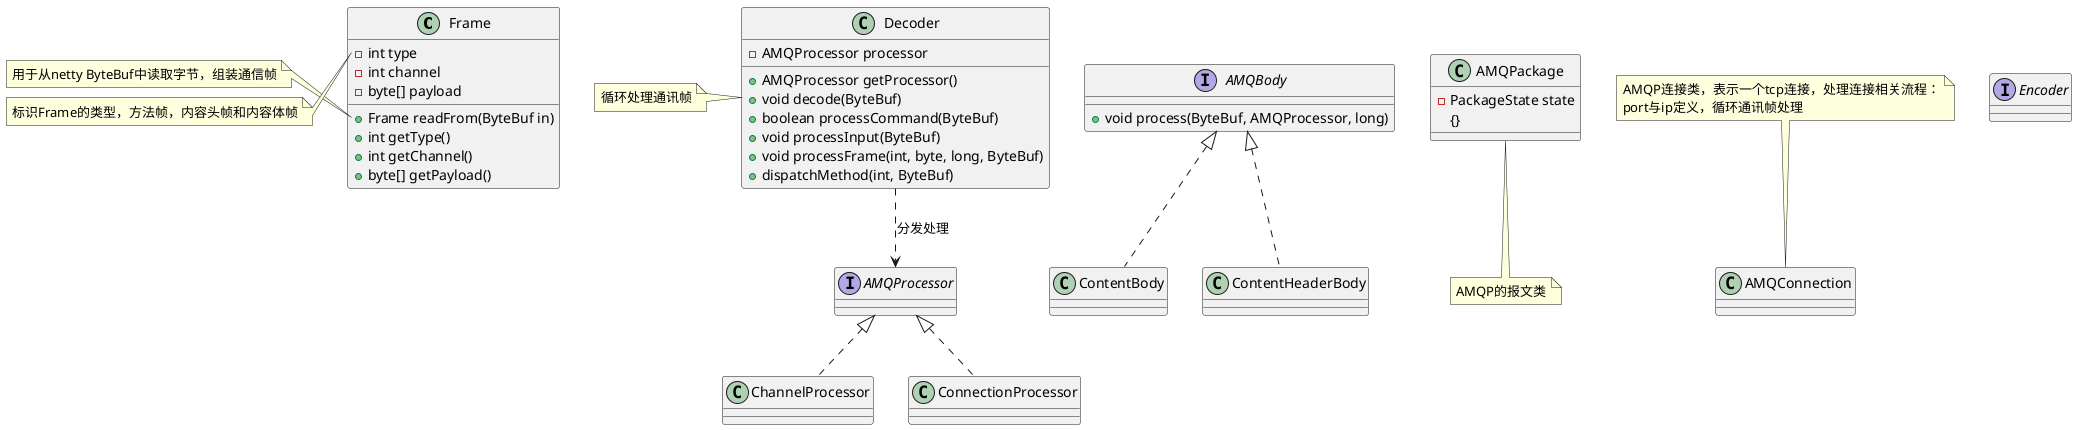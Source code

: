 @startuml
'https://plantuml.com/class-diagram

class Frame

AMQBody <|.. ContentBody
AMQBody <|.. ContentHeaderBody
Decoder ..> AMQProcessor: 分发处理
AMQProcessor <|.. ChannelProcessor
AMQProcessor <|.. ConnectionProcessor

class Frame {
{field} - int type
{field} - int channel
{field} - byte[] payload
{method} + Frame readFrom(ByteBuf in)
{method} + int getType()
{method} + int getChannel()
{method} + byte[] getPayload()
}
note left of Frame::readFrom
    用于从netty ByteBuf中读取字节，组装通信帧
end note
note left of Frame::type
    标识Frame的类型，方法帧，内容头帧和内容体帧
end note

interface AMQBody{
{method} + void process(ByteBuf, AMQProcessor, long)
}

class ContentHeaderBody{
}

class ContentBody{
}

class AMQPackage{
{field} - PackageState state
{}
}

note bottom of AMQPackage
    AMQP的报文类
end note

class AMQConnection{

}
note top of AMQConnection
    AMQP连接类，表示一个tcp连接，处理连接相关流程：
    port与ip定义，循环通讯帧处理
end note

class Decoder{
{field} - AMQProcessor processor
{method} + AMQProcessor getProcessor()
{method} + void decode(ByteBuf)
{method} + boolean processCommand(ByteBuf)
{method} + void processInput(ByteBuf)
{method} + void processFrame(int, byte, long, ByteBuf)
{method} + dispatchMethod(int, ByteBuf)
}
note left of Decoder
    循环处理通讯帧
end note

interface Encoder{

}

interface AMQProcessor{

}

class ConnectionProcessor{

}

class ChannelProcessor{

}


@enduml